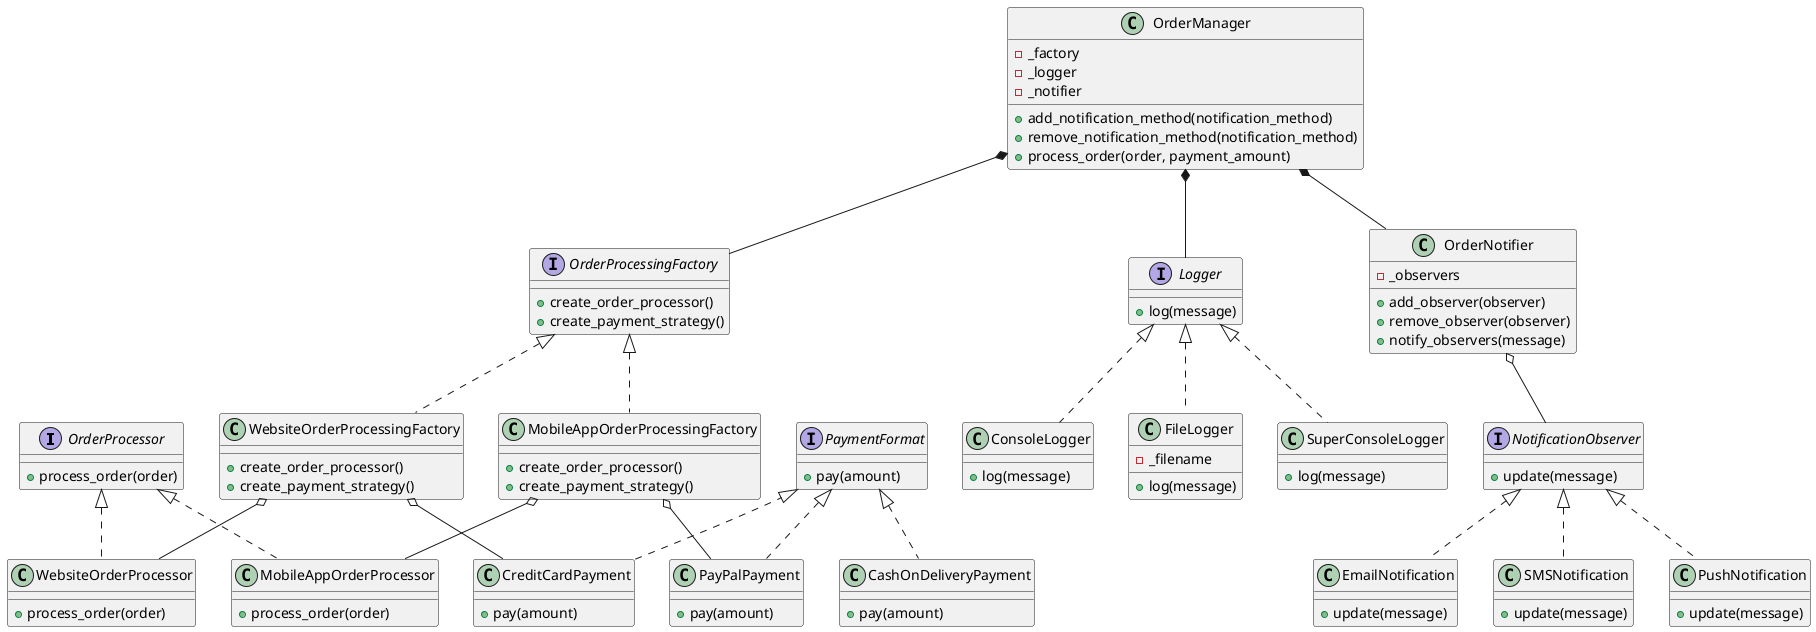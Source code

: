 @startuml OrderManage

interface OrderProcessor {
    +process_order(order)
}

class WebsiteOrderProcessor {
    +process_order(order)
}

class MobileAppOrderProcessor {
    +process_order(order)
}

interface PaymentFormat {
    +pay(amount)
}

class CreditCardPayment {
    +pay(amount)
}

class PayPalPayment {
    +pay(amount)
}

class CashOnDeliveryPayment {
    +pay(amount)
}

interface Logger {
    +log(message)
}

class ConsoleLogger {
    +log(message)
}

class FileLogger {
    +log(message)
    -_filename
}

class SuperConsoleLogger {
    +log(message)
}

interface NotificationObserver {
    +update(message)
}

class EmailNotification {
    +update(message)
}

class SMSNotification {
    +update(message)
}

class PushNotification {
    +update(message)
}

class OrderNotifier {
    +add_observer(observer)
    +remove_observer(observer)
    +notify_observers(message)
    -_observers
}

interface OrderProcessingFactory {
    +create_order_processor()
    +create_payment_strategy()
}

class WebsiteOrderProcessingFactory {
    +create_order_processor()
    +create_payment_strategy()
}

class MobileAppOrderProcessingFactory {
    +create_order_processor()
    +create_payment_strategy()
}

class OrderManager {
    +add_notification_method(notification_method)
    +remove_notification_method(notification_method)
    +process_order(order, payment_amount)
    -_factory
    -_logger
    -_notifier
}

OrderProcessor <|.. WebsiteOrderProcessor
OrderProcessor <|.. MobileAppOrderProcessor
PaymentFormat <|.. CreditCardPayment
PaymentFormat <|.. PayPalPayment
PaymentFormat <|.. CashOnDeliveryPayment
Logger <|.. ConsoleLogger
Logger <|.. FileLogger
Logger <|.. SuperConsoleLogger
NotificationObserver <|.. EmailNotification
NotificationObserver <|.. SMSNotification
NotificationObserver <|.. PushNotification
OrderProcessingFactory <|.. WebsiteOrderProcessingFactory
OrderProcessingFactory <|.. MobileAppOrderProcessingFactory

OrderNotifier o-- NotificationObserver
OrderManager *-- OrderProcessingFactory
OrderManager *-- Logger
OrderManager *-- OrderNotifier

WebsiteOrderProcessingFactory o-- WebsiteOrderProcessor
WebsiteOrderProcessingFactory o-- CreditCardPayment

MobileAppOrderProcessingFactory o-- MobileAppOrderProcessor
MobileAppOrderProcessingFactory o-- PayPalPayment

@enduml